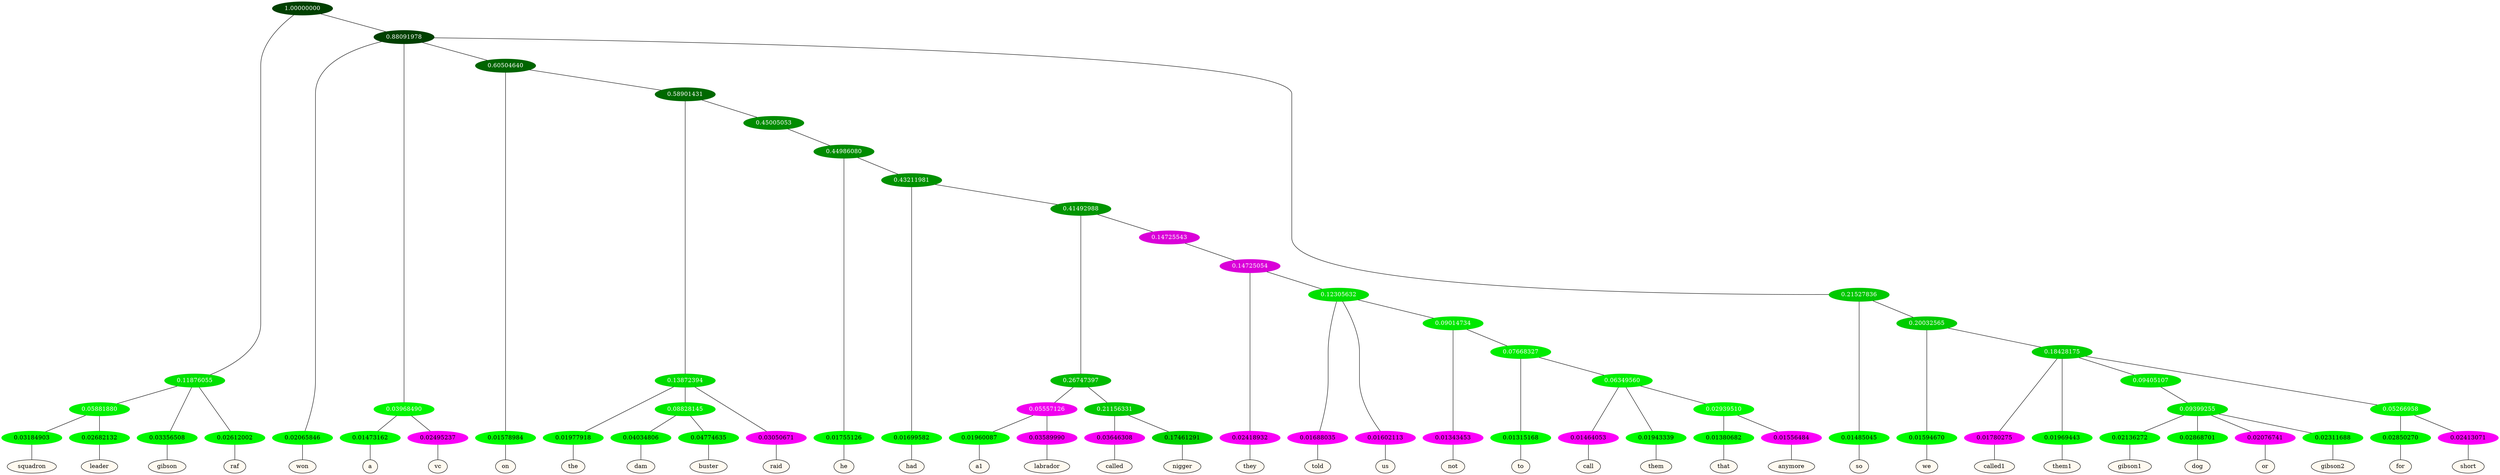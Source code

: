graph {
	node [format=png height=0.15 nodesep=0.001 ordering=out overlap=prism overlap_scaling=0.01 ranksep=0.001 ratio=0.2 style=filled width=0.15]
	{
		rank=same
		a_w_10 [label=squadron color=black fillcolor=floralwhite style="filled,solid"]
		a_w_11 [label=leader color=black fillcolor=floralwhite style="filled,solid"]
		a_w_4 [label=gibson color=black fillcolor=floralwhite style="filled,solid"]
		a_w_5 [label=raf color=black fillcolor=floralwhite style="filled,solid"]
		a_w_6 [label=won color=black fillcolor=floralwhite style="filled,solid"]
		a_w_12 [label=a color=black fillcolor=floralwhite style="filled,solid"]
		a_w_13 [label=vc color=black fillcolor=floralwhite style="filled,solid"]
		a_w_14 [label=on color=black fillcolor=floralwhite style="filled,solid"]
		a_w_22 [label=the color=black fillcolor=floralwhite style="filled,solid"]
		a_w_30 [label=dam color=black fillcolor=floralwhite style="filled,solid"]
		a_w_31 [label=buster color=black fillcolor=floralwhite style="filled,solid"]
		a_w_24 [label=raid color=black fillcolor=floralwhite style="filled,solid"]
		a_w_32 [label=he color=black fillcolor=floralwhite style="filled,solid"]
		a_w_37 [label=had color=black fillcolor=floralwhite style="filled,solid"]
		a_w_48 [label=a1 color=black fillcolor=floralwhite style="filled,solid"]
		a_w_49 [label=labrador color=black fillcolor=floralwhite style="filled,solid"]
		a_w_50 [label=called color=black fillcolor=floralwhite style="filled,solid"]
		a_w_51 [label=nigger color=black fillcolor=floralwhite style="filled,solid"]
		a_w_52 [label=they color=black fillcolor=floralwhite style="filled,solid"]
		a_w_54 [label=told color=black fillcolor=floralwhite style="filled,solid"]
		a_w_55 [label=us color=black fillcolor=floralwhite style="filled,solid"]
		a_w_57 [label=not color=black fillcolor=floralwhite style="filled,solid"]
		a_w_59 [label=to color=black fillcolor=floralwhite style="filled,solid"]
		a_w_61 [label=call color=black fillcolor=floralwhite style="filled,solid"]
		a_w_62 [label=them color=black fillcolor=floralwhite style="filled,solid"]
		a_w_64 [label=that color=black fillcolor=floralwhite style="filled,solid"]
		a_w_65 [label=anymore color=black fillcolor=floralwhite style="filled,solid"]
		a_w_16 [label=so color=black fillcolor=floralwhite style="filled,solid"]
		a_w_20 [label=we color=black fillcolor=floralwhite style="filled,solid"]
		a_w_26 [label=called1 color=black fillcolor=floralwhite style="filled,solid"]
		a_w_27 [label=them1 color=black fillcolor=floralwhite style="filled,solid"]
		a_w_39 [label=gibson1 color=black fillcolor=floralwhite style="filled,solid"]
		a_w_40 [label=dog color=black fillcolor=floralwhite style="filled,solid"]
		a_w_41 [label=or color=black fillcolor=floralwhite style="filled,solid"]
		a_w_42 [label=gibson2 color=black fillcolor=floralwhite style="filled,solid"]
		a_w_35 [label=for color=black fillcolor=floralwhite style="filled,solid"]
		a_w_36 [label=short color=black fillcolor=floralwhite style="filled,solid"]
	}
	a_n_10 -- a_w_10
	a_n_11 -- a_w_11
	a_n_4 -- a_w_4
	a_n_5 -- a_w_5
	a_n_6 -- a_w_6
	a_n_12 -- a_w_12
	a_n_13 -- a_w_13
	a_n_14 -- a_w_14
	a_n_22 -- a_w_22
	a_n_30 -- a_w_30
	a_n_31 -- a_w_31
	a_n_24 -- a_w_24
	a_n_32 -- a_w_32
	a_n_37 -- a_w_37
	a_n_48 -- a_w_48
	a_n_49 -- a_w_49
	a_n_50 -- a_w_50
	a_n_51 -- a_w_51
	a_n_52 -- a_w_52
	a_n_54 -- a_w_54
	a_n_55 -- a_w_55
	a_n_57 -- a_w_57
	a_n_59 -- a_w_59
	a_n_61 -- a_w_61
	a_n_62 -- a_w_62
	a_n_64 -- a_w_64
	a_n_65 -- a_w_65
	a_n_16 -- a_w_16
	a_n_20 -- a_w_20
	a_n_26 -- a_w_26
	a_n_27 -- a_w_27
	a_n_39 -- a_w_39
	a_n_40 -- a_w_40
	a_n_41 -- a_w_41
	a_n_42 -- a_w_42
	a_n_35 -- a_w_35
	a_n_36 -- a_w_36
	{
		rank=same
		a_n_10 [label=0.03184903 color="0.334 1.000 0.968" fontcolor=black]
		a_n_11 [label=0.02682132 color="0.334 1.000 0.973" fontcolor=black]
		a_n_4 [label=0.03356508 color="0.334 1.000 0.966" fontcolor=black]
		a_n_5 [label=0.02612002 color="0.334 1.000 0.974" fontcolor=black]
		a_n_6 [label=0.02065846 color="0.334 1.000 0.979" fontcolor=black]
		a_n_12 [label=0.01473162 color="0.334 1.000 0.985" fontcolor=black]
		a_n_13 [label=0.02495237 color="0.835 1.000 0.975" fontcolor=black]
		a_n_14 [label=0.01578984 color="0.334 1.000 0.984" fontcolor=black]
		a_n_22 [label=0.01977918 color="0.334 1.000 0.980" fontcolor=black]
		a_n_30 [label=0.04034806 color="0.334 1.000 0.960" fontcolor=black]
		a_n_31 [label=0.04774635 color="0.334 1.000 0.952" fontcolor=black]
		a_n_24 [label=0.03050671 color="0.835 1.000 0.969" fontcolor=black]
		a_n_32 [label=0.01755126 color="0.334 1.000 0.982" fontcolor=black]
		a_n_37 [label=0.01699582 color="0.334 1.000 0.983" fontcolor=black]
		a_n_48 [label=0.01960087 color="0.334 1.000 0.980" fontcolor=black]
		a_n_49 [label=0.03589990 color="0.835 1.000 0.964" fontcolor=black]
		a_n_50 [label=0.03646308 color="0.835 1.000 0.964" fontcolor=black]
		a_n_51 [label=0.17461291 color="0.334 1.000 0.825" fontcolor=black]
		a_n_52 [label=0.02418932 color="0.835 1.000 0.976" fontcolor=black]
		a_n_54 [label=0.01688035 color="0.835 1.000 0.983" fontcolor=black]
		a_n_55 [label=0.01602113 color="0.835 1.000 0.984" fontcolor=black]
		a_n_57 [label=0.01343453 color="0.835 1.000 0.987" fontcolor=black]
		a_n_59 [label=0.01315168 color="0.334 1.000 0.987" fontcolor=black]
		a_n_61 [label=0.01464053 color="0.835 1.000 0.985" fontcolor=black]
		a_n_62 [label=0.01943339 color="0.334 1.000 0.981" fontcolor=black]
		a_n_64 [label=0.01380682 color="0.334 1.000 0.986" fontcolor=black]
		a_n_65 [label=0.01556484 color="0.835 1.000 0.984" fontcolor=black]
		a_n_16 [label=0.01485045 color="0.334 1.000 0.985" fontcolor=black]
		a_n_20 [label=0.01594670 color="0.334 1.000 0.984" fontcolor=black]
		a_n_26 [label=0.01780275 color="0.835 1.000 0.982" fontcolor=black]
		a_n_27 [label=0.01969443 color="0.334 1.000 0.980" fontcolor=black]
		a_n_39 [label=0.02136272 color="0.334 1.000 0.979" fontcolor=black]
		a_n_40 [label=0.02868701 color="0.334 1.000 0.971" fontcolor=black]
		a_n_41 [label=0.02076741 color="0.835 1.000 0.979" fontcolor=black]
		a_n_42 [label=0.02311688 color="0.334 1.000 0.977" fontcolor=black]
		a_n_35 [label=0.02850270 color="0.334 1.000 0.971" fontcolor=black]
		a_n_36 [label=0.02413071 color="0.835 1.000 0.976" fontcolor=black]
	}
	a_n_0 [label=1.00000000 color="0.334 1.000 0.250" fontcolor=grey99]
	a_n_1 [label=0.11876055 color="0.334 1.000 0.881" fontcolor=grey99]
	a_n_0 -- a_n_1
	a_n_2 [label=0.88091978 color="0.334 1.000 0.250" fontcolor=grey99]
	a_n_0 -- a_n_2
	a_n_3 [label=0.05881880 color="0.334 1.000 0.941" fontcolor=grey99]
	a_n_1 -- a_n_3
	a_n_1 -- a_n_4
	a_n_1 -- a_n_5
	a_n_2 -- a_n_6
	a_n_7 [label=0.03968490 color="0.334 1.000 0.960" fontcolor=grey99]
	a_n_2 -- a_n_7
	a_n_8 [label=0.60504640 color="0.334 1.000 0.395" fontcolor=grey99]
	a_n_2 -- a_n_8
	a_n_9 [label=0.21527836 color="0.334 1.000 0.785" fontcolor=grey99]
	a_n_2 -- a_n_9
	a_n_3 -- a_n_10
	a_n_3 -- a_n_11
	a_n_7 -- a_n_12
	a_n_7 -- a_n_13
	a_n_8 -- a_n_14
	a_n_15 [label=0.58901431 color="0.334 1.000 0.411" fontcolor=grey99]
	a_n_8 -- a_n_15
	a_n_9 -- a_n_16
	a_n_17 [label=0.20032565 color="0.334 1.000 0.800" fontcolor=grey99]
	a_n_9 -- a_n_17
	a_n_18 [label=0.13872394 color="0.334 1.000 0.861" fontcolor=grey99]
	a_n_15 -- a_n_18
	a_n_19 [label=0.45005053 color="0.334 1.000 0.550" fontcolor=grey99]
	a_n_15 -- a_n_19
	a_n_17 -- a_n_20
	a_n_21 [label=0.18428175 color="0.334 1.000 0.816" fontcolor=grey99]
	a_n_17 -- a_n_21
	a_n_18 -- a_n_22
	a_n_23 [label=0.08828145 color="0.334 1.000 0.912" fontcolor=grey99]
	a_n_18 -- a_n_23
	a_n_18 -- a_n_24
	a_n_25 [label=0.44986080 color="0.334 1.000 0.550" fontcolor=grey99]
	a_n_19 -- a_n_25
	a_n_21 -- a_n_26
	a_n_21 -- a_n_27
	a_n_28 [label=0.09405107 color="0.334 1.000 0.906" fontcolor=grey99]
	a_n_21 -- a_n_28
	a_n_29 [label=0.05266958 color="0.334 1.000 0.947" fontcolor=grey99]
	a_n_21 -- a_n_29
	a_n_23 -- a_n_30
	a_n_23 -- a_n_31
	a_n_25 -- a_n_32
	a_n_33 [label=0.43211981 color="0.334 1.000 0.568" fontcolor=grey99]
	a_n_25 -- a_n_33
	a_n_34 [label=0.09399255 color="0.334 1.000 0.906" fontcolor=grey99]
	a_n_28 -- a_n_34
	a_n_29 -- a_n_35
	a_n_29 -- a_n_36
	a_n_33 -- a_n_37
	a_n_38 [label=0.41492988 color="0.334 1.000 0.585" fontcolor=grey99]
	a_n_33 -- a_n_38
	a_n_34 -- a_n_39
	a_n_34 -- a_n_40
	a_n_34 -- a_n_41
	a_n_34 -- a_n_42
	a_n_43 [label=0.26747397 color="0.334 1.000 0.733" fontcolor=grey99]
	a_n_38 -- a_n_43
	a_n_44 [label=0.14725543 color="0.835 1.000 0.853" fontcolor=grey99]
	a_n_38 -- a_n_44
	a_n_45 [label=0.05557126 color="0.835 1.000 0.944" fontcolor=grey99]
	a_n_43 -- a_n_45
	a_n_46 [label=0.21156331 color="0.334 1.000 0.788" fontcolor=grey99]
	a_n_43 -- a_n_46
	a_n_47 [label=0.14725054 color="0.835 1.000 0.853" fontcolor=grey99]
	a_n_44 -- a_n_47
	a_n_45 -- a_n_48
	a_n_45 -- a_n_49
	a_n_46 -- a_n_50
	a_n_46 -- a_n_51
	a_n_47 -- a_n_52
	a_n_53 [label=0.12305632 color="0.334 1.000 0.877" fontcolor=grey99]
	a_n_47 -- a_n_53
	a_n_53 -- a_n_54
	a_n_53 -- a_n_55
	a_n_56 [label=0.09014734 color="0.334 1.000 0.910" fontcolor=grey99]
	a_n_53 -- a_n_56
	a_n_56 -- a_n_57
	a_n_58 [label=0.07668327 color="0.334 1.000 0.923" fontcolor=grey99]
	a_n_56 -- a_n_58
	a_n_58 -- a_n_59
	a_n_60 [label=0.06349560 color="0.334 1.000 0.937" fontcolor=grey99]
	a_n_58 -- a_n_60
	a_n_60 -- a_n_61
	a_n_60 -- a_n_62
	a_n_63 [label=0.02939510 color="0.334 1.000 0.971" fontcolor=grey99]
	a_n_60 -- a_n_63
	a_n_63 -- a_n_64
	a_n_63 -- a_n_65
}

